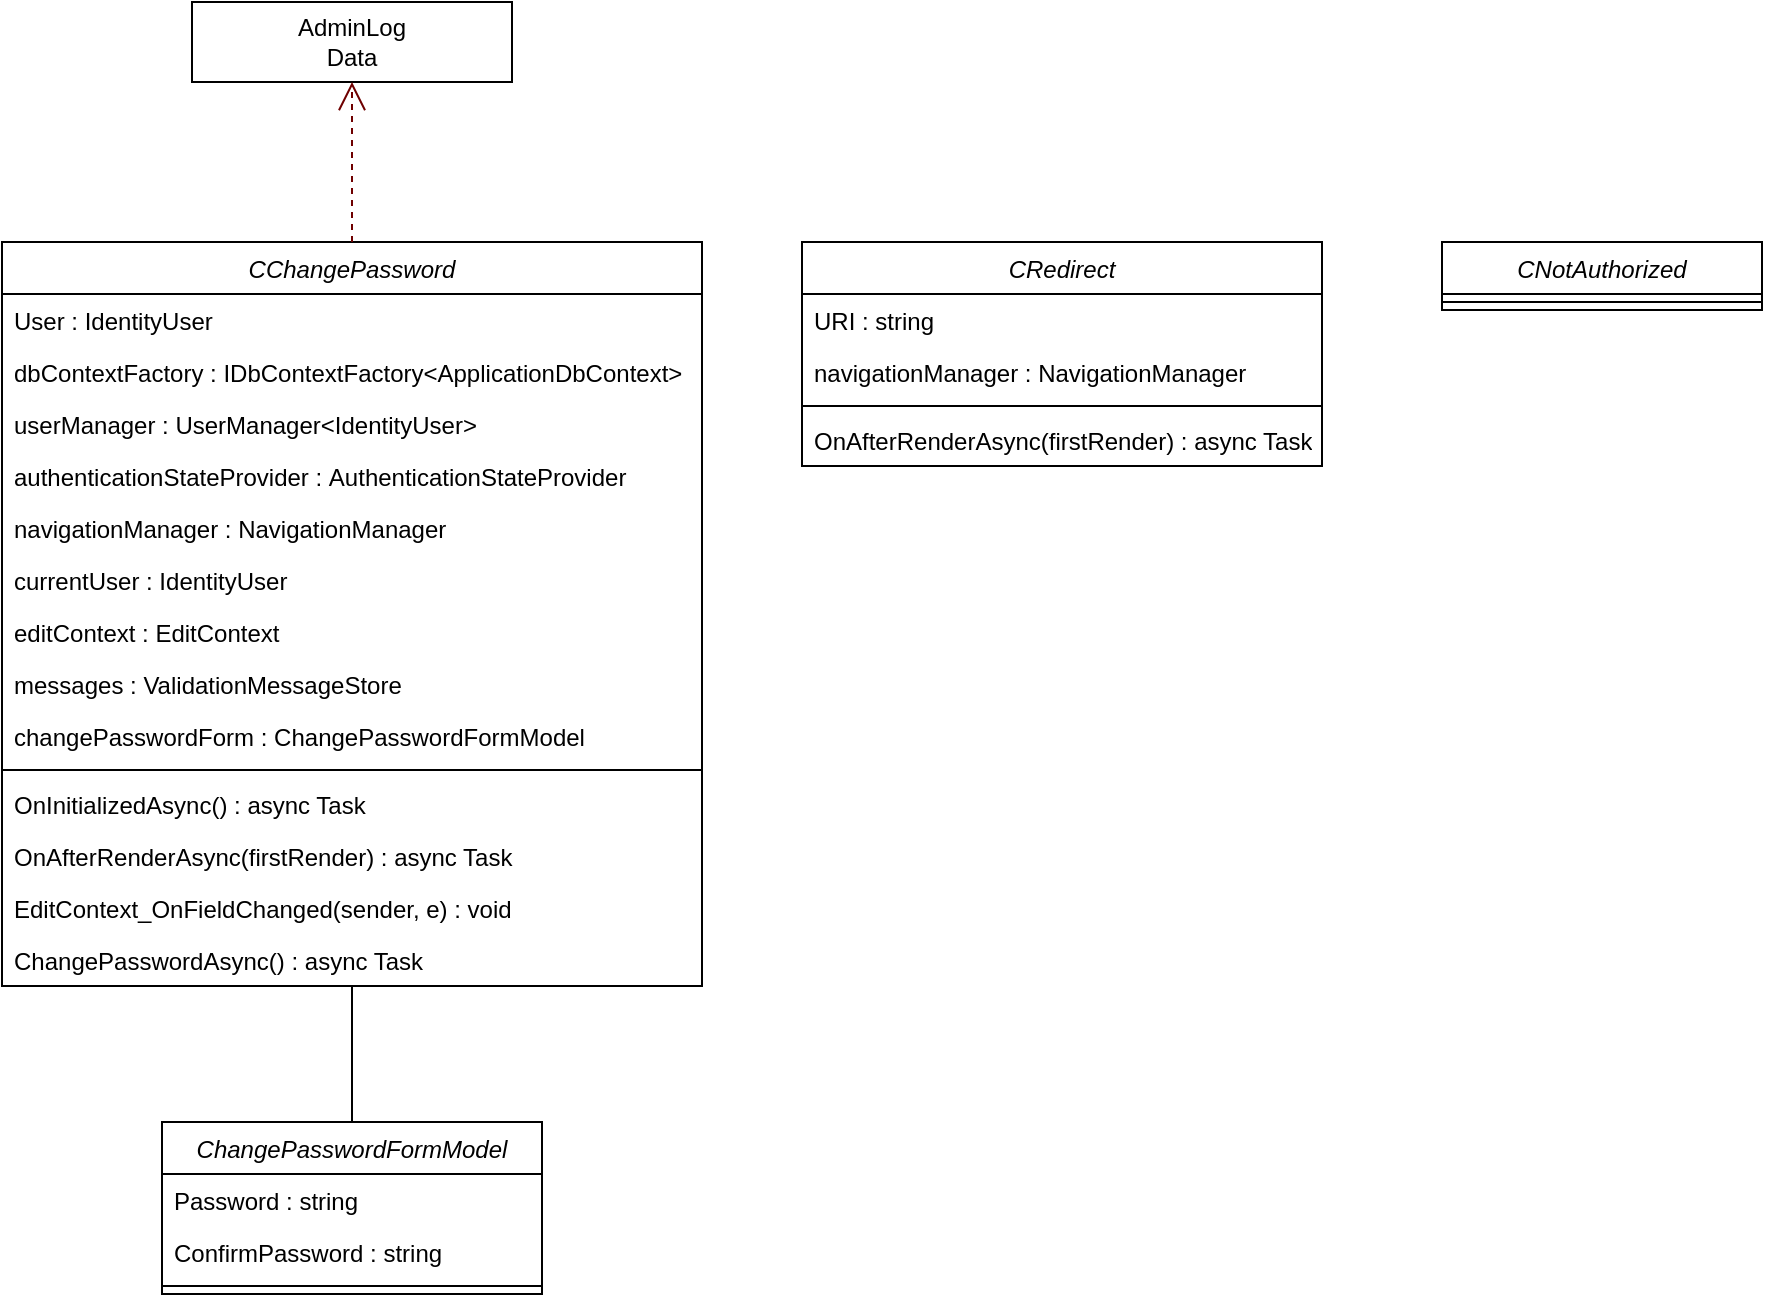 <mxfile version="21.2.8" type="device">
  <diagram id="C5RBs43oDa-KdzZeNtuy" name="Page-1">
    <mxGraphModel dx="1195" dy="1503" grid="1" gridSize="10" guides="1" tooltips="1" connect="1" arrows="1" fold="1" page="0" pageScale="1" pageWidth="827" pageHeight="1169" math="0" shadow="0">
      <root>
        <mxCell id="WIyWlLk6GJQsqaUBKTNV-0" />
        <mxCell id="WIyWlLk6GJQsqaUBKTNV-1" parent="WIyWlLk6GJQsqaUBKTNV-0" />
        <mxCell id="2neyvqzaNJ9I5CSoUsrj-0" style="edgeStyle=orthogonalEdgeStyle;rounded=0;orthogonalLoop=1;jettySize=auto;html=1;endArrow=none;endFill=0;" edge="1" parent="WIyWlLk6GJQsqaUBKTNV-1" source="4JOzpXRgD-WSpzneSLJ0-0" target="4JOzpXRgD-WSpzneSLJ0-7">
          <mxGeometry relative="1" as="geometry" />
        </mxCell>
        <mxCell id="4JOzpXRgD-WSpzneSLJ0-0" value="ChangePasswordFormModel" style="swimlane;fontStyle=2;align=center;verticalAlign=top;childLayout=stackLayout;horizontal=1;startSize=26;horizontalStack=0;resizeParent=1;resizeLast=0;collapsible=1;marginBottom=0;rounded=0;shadow=0;strokeWidth=1;" parent="WIyWlLk6GJQsqaUBKTNV-1" vertex="1">
          <mxGeometry x="440" y="-200" width="190" height="86" as="geometry">
            <mxRectangle x="230" y="140" width="160" height="26" as="alternateBounds" />
          </mxGeometry>
        </mxCell>
        <mxCell id="4JOzpXRgD-WSpzneSLJ0-1" value="Password : string" style="text;align=left;verticalAlign=top;spacingLeft=4;spacingRight=4;overflow=hidden;rotatable=0;points=[[0,0.5],[1,0.5]];portConstraint=eastwest;" parent="4JOzpXRgD-WSpzneSLJ0-0" vertex="1">
          <mxGeometry y="26" width="190" height="26" as="geometry" />
        </mxCell>
        <mxCell id="4JOzpXRgD-WSpzneSLJ0-2" value="ConfirmPassword : string" style="text;align=left;verticalAlign=top;spacingLeft=4;spacingRight=4;overflow=hidden;rotatable=0;points=[[0,0.5],[1,0.5]];portConstraint=eastwest;rounded=0;shadow=0;html=0;" parent="4JOzpXRgD-WSpzneSLJ0-0" vertex="1">
          <mxGeometry y="52" width="190" height="26" as="geometry" />
        </mxCell>
        <mxCell id="4JOzpXRgD-WSpzneSLJ0-4" value="" style="line;html=1;strokeWidth=1;align=left;verticalAlign=middle;spacingTop=-1;spacingLeft=3;spacingRight=3;rotatable=0;labelPosition=right;points=[];portConstraint=eastwest;" parent="4JOzpXRgD-WSpzneSLJ0-0" vertex="1">
          <mxGeometry y="78" width="190" height="8" as="geometry" />
        </mxCell>
        <mxCell id="4JOzpXRgD-WSpzneSLJ0-7" value="CChangePassword" style="swimlane;fontStyle=2;align=center;verticalAlign=top;childLayout=stackLayout;horizontal=1;startSize=26;horizontalStack=0;resizeParent=1;resizeLast=0;collapsible=1;marginBottom=0;rounded=0;shadow=0;strokeWidth=1;" parent="WIyWlLk6GJQsqaUBKTNV-1" vertex="1">
          <mxGeometry x="360" y="-640" width="350" height="372" as="geometry">
            <mxRectangle x="230" y="140" width="160" height="26" as="alternateBounds" />
          </mxGeometry>
        </mxCell>
        <mxCell id="4JOzpXRgD-WSpzneSLJ0-8" value="User : IdentityUser" style="text;align=left;verticalAlign=top;spacingLeft=4;spacingRight=4;overflow=hidden;rotatable=0;points=[[0,0.5],[1,0.5]];portConstraint=eastwest;" parent="4JOzpXRgD-WSpzneSLJ0-7" vertex="1">
          <mxGeometry y="26" width="350" height="26" as="geometry" />
        </mxCell>
        <mxCell id="4JOzpXRgD-WSpzneSLJ0-9" value="dbContextFactory : IDbContextFactory&lt;ApplicationDbContext&gt;" style="text;align=left;verticalAlign=top;spacingLeft=4;spacingRight=4;overflow=hidden;rotatable=0;points=[[0,0.5],[1,0.5]];portConstraint=eastwest;rounded=0;shadow=0;html=0;" parent="4JOzpXRgD-WSpzneSLJ0-7" vertex="1">
          <mxGeometry y="52" width="350" height="26" as="geometry" />
        </mxCell>
        <mxCell id="4JOzpXRgD-WSpzneSLJ0-10" value="userManager : UserManager&lt;IdentityUser&gt;" style="text;align=left;verticalAlign=top;spacingLeft=4;spacingRight=4;overflow=hidden;rotatable=0;points=[[0,0.5],[1,0.5]];portConstraint=eastwest;rounded=0;shadow=0;html=0;" parent="4JOzpXRgD-WSpzneSLJ0-7" vertex="1">
          <mxGeometry y="78" width="350" height="26" as="geometry" />
        </mxCell>
        <mxCell id="4JOzpXRgD-WSpzneSLJ0-19" value="authenticationStateProvider : AuthenticationStateProvider" style="text;align=left;verticalAlign=top;spacingLeft=4;spacingRight=4;overflow=hidden;rotatable=0;points=[[0,0.5],[1,0.5]];portConstraint=eastwest;rounded=0;shadow=0;html=0;" parent="4JOzpXRgD-WSpzneSLJ0-7" vertex="1">
          <mxGeometry y="104" width="350" height="26" as="geometry" />
        </mxCell>
        <mxCell id="4JOzpXRgD-WSpzneSLJ0-18" value="navigationManager : NavigationManager" style="text;align=left;verticalAlign=top;spacingLeft=4;spacingRight=4;overflow=hidden;rotatable=0;points=[[0,0.5],[1,0.5]];portConstraint=eastwest;rounded=0;shadow=0;html=0;" parent="4JOzpXRgD-WSpzneSLJ0-7" vertex="1">
          <mxGeometry y="130" width="350" height="26" as="geometry" />
        </mxCell>
        <mxCell id="4JOzpXRgD-WSpzneSLJ0-17" value="currentUser : IdentityUser" style="text;align=left;verticalAlign=top;spacingLeft=4;spacingRight=4;overflow=hidden;rotatable=0;points=[[0,0.5],[1,0.5]];portConstraint=eastwest;rounded=0;shadow=0;html=0;" parent="4JOzpXRgD-WSpzneSLJ0-7" vertex="1">
          <mxGeometry y="156" width="350" height="26" as="geometry" />
        </mxCell>
        <mxCell id="4JOzpXRgD-WSpzneSLJ0-16" value="editContext : EditContext" style="text;align=left;verticalAlign=top;spacingLeft=4;spacingRight=4;overflow=hidden;rotatable=0;points=[[0,0.5],[1,0.5]];portConstraint=eastwest;rounded=0;shadow=0;html=0;" parent="4JOzpXRgD-WSpzneSLJ0-7" vertex="1">
          <mxGeometry y="182" width="350" height="26" as="geometry" />
        </mxCell>
        <mxCell id="4JOzpXRgD-WSpzneSLJ0-15" value="messages : ValidationMessageStore" style="text;align=left;verticalAlign=top;spacingLeft=4;spacingRight=4;overflow=hidden;rotatable=0;points=[[0,0.5],[1,0.5]];portConstraint=eastwest;rounded=0;shadow=0;html=0;" parent="4JOzpXRgD-WSpzneSLJ0-7" vertex="1">
          <mxGeometry y="208" width="350" height="26" as="geometry" />
        </mxCell>
        <mxCell id="4JOzpXRgD-WSpzneSLJ0-14" value="changePasswordForm : ChangePasswordFormModel" style="text;align=left;verticalAlign=top;spacingLeft=4;spacingRight=4;overflow=hidden;rotatable=0;points=[[0,0.5],[1,0.5]];portConstraint=eastwest;rounded=0;shadow=0;html=0;" parent="4JOzpXRgD-WSpzneSLJ0-7" vertex="1">
          <mxGeometry y="234" width="350" height="26" as="geometry" />
        </mxCell>
        <mxCell id="4JOzpXRgD-WSpzneSLJ0-11" value="" style="line;html=1;strokeWidth=1;align=left;verticalAlign=middle;spacingTop=-1;spacingLeft=3;spacingRight=3;rotatable=0;labelPosition=right;points=[];portConstraint=eastwest;" parent="4JOzpXRgD-WSpzneSLJ0-7" vertex="1">
          <mxGeometry y="260" width="350" height="8" as="geometry" />
        </mxCell>
        <mxCell id="4JOzpXRgD-WSpzneSLJ0-12" value="OnInitializedAsync() : async Task" style="text;align=left;verticalAlign=top;spacingLeft=4;spacingRight=4;overflow=hidden;rotatable=0;points=[[0,0.5],[1,0.5]];portConstraint=eastwest;" parent="4JOzpXRgD-WSpzneSLJ0-7" vertex="1">
          <mxGeometry y="268" width="350" height="26" as="geometry" />
        </mxCell>
        <mxCell id="4JOzpXRgD-WSpzneSLJ0-13" value="OnAfterRenderAsync(firstRender) : async Task" style="text;align=left;verticalAlign=top;spacingLeft=4;spacingRight=4;overflow=hidden;rotatable=0;points=[[0,0.5],[1,0.5]];portConstraint=eastwest;" parent="4JOzpXRgD-WSpzneSLJ0-7" vertex="1">
          <mxGeometry y="294" width="350" height="26" as="geometry" />
        </mxCell>
        <mxCell id="4JOzpXRgD-WSpzneSLJ0-21" value="EditContext_OnFieldChanged(sender, e) : void" style="text;align=left;verticalAlign=top;spacingLeft=4;spacingRight=4;overflow=hidden;rotatable=0;points=[[0,0.5],[1,0.5]];portConstraint=eastwest;" parent="4JOzpXRgD-WSpzneSLJ0-7" vertex="1">
          <mxGeometry y="320" width="350" height="26" as="geometry" />
        </mxCell>
        <mxCell id="4JOzpXRgD-WSpzneSLJ0-20" value="ChangePasswordAsync() : async Task" style="text;align=left;verticalAlign=top;spacingLeft=4;spacingRight=4;overflow=hidden;rotatable=0;points=[[0,0.5],[1,0.5]];portConstraint=eastwest;" parent="4JOzpXRgD-WSpzneSLJ0-7" vertex="1">
          <mxGeometry y="346" width="350" height="26" as="geometry" />
        </mxCell>
        <mxCell id="4JOzpXRgD-WSpzneSLJ0-22" value="CNotAuthorized" style="swimlane;fontStyle=2;align=center;verticalAlign=top;childLayout=stackLayout;horizontal=1;startSize=26;horizontalStack=0;resizeParent=1;resizeLast=0;collapsible=1;marginBottom=0;rounded=0;shadow=0;strokeWidth=1;" parent="WIyWlLk6GJQsqaUBKTNV-1" vertex="1">
          <mxGeometry x="1080" y="-640" width="160" height="34" as="geometry">
            <mxRectangle x="230" y="140" width="160" height="26" as="alternateBounds" />
          </mxGeometry>
        </mxCell>
        <mxCell id="4JOzpXRgD-WSpzneSLJ0-26" value="" style="line;html=1;strokeWidth=1;align=left;verticalAlign=middle;spacingTop=-1;spacingLeft=3;spacingRight=3;rotatable=0;labelPosition=right;points=[];portConstraint=eastwest;" parent="4JOzpXRgD-WSpzneSLJ0-22" vertex="1">
          <mxGeometry y="26" width="160" height="8" as="geometry" />
        </mxCell>
        <mxCell id="4JOzpXRgD-WSpzneSLJ0-29" value="CRedirect" style="swimlane;fontStyle=2;align=center;verticalAlign=top;childLayout=stackLayout;horizontal=1;startSize=26;horizontalStack=0;resizeParent=1;resizeLast=0;collapsible=1;marginBottom=0;rounded=0;shadow=0;strokeWidth=1;" parent="WIyWlLk6GJQsqaUBKTNV-1" vertex="1">
          <mxGeometry x="760" y="-640" width="260" height="112" as="geometry">
            <mxRectangle x="230" y="140" width="160" height="26" as="alternateBounds" />
          </mxGeometry>
        </mxCell>
        <mxCell id="4JOzpXRgD-WSpzneSLJ0-30" value="URI : string" style="text;align=left;verticalAlign=top;spacingLeft=4;spacingRight=4;overflow=hidden;rotatable=0;points=[[0,0.5],[1,0.5]];portConstraint=eastwest;" parent="4JOzpXRgD-WSpzneSLJ0-29" vertex="1">
          <mxGeometry y="26" width="260" height="26" as="geometry" />
        </mxCell>
        <mxCell id="4JOzpXRgD-WSpzneSLJ0-31" value="navigationManager : NavigationManager" style="text;align=left;verticalAlign=top;spacingLeft=4;spacingRight=4;overflow=hidden;rotatable=0;points=[[0,0.5],[1,0.5]];portConstraint=eastwest;rounded=0;shadow=0;html=0;" parent="4JOzpXRgD-WSpzneSLJ0-29" vertex="1">
          <mxGeometry y="52" width="260" height="26" as="geometry" />
        </mxCell>
        <mxCell id="4JOzpXRgD-WSpzneSLJ0-33" value="" style="line;html=1;strokeWidth=1;align=left;verticalAlign=middle;spacingTop=-1;spacingLeft=3;spacingRight=3;rotatable=0;labelPosition=right;points=[];portConstraint=eastwest;" parent="4JOzpXRgD-WSpzneSLJ0-29" vertex="1">
          <mxGeometry y="78" width="260" height="8" as="geometry" />
        </mxCell>
        <mxCell id="4JOzpXRgD-WSpzneSLJ0-34" value="OnAfterRenderAsync(firstRender) : async Task" style="text;align=left;verticalAlign=top;spacingLeft=4;spacingRight=4;overflow=hidden;rotatable=0;points=[[0,0.5],[1,0.5]];portConstraint=eastwest;" parent="4JOzpXRgD-WSpzneSLJ0-29" vertex="1">
          <mxGeometry y="86" width="260" height="26" as="geometry" />
        </mxCell>
        <mxCell id="2neyvqzaNJ9I5CSoUsrj-1" value="AdminLog&lt;br&gt;Data" style="rounded=0;whiteSpace=wrap;html=1;" vertex="1" parent="WIyWlLk6GJQsqaUBKTNV-1">
          <mxGeometry x="455" y="-760" width="160" height="40" as="geometry" />
        </mxCell>
        <mxCell id="2neyvqzaNJ9I5CSoUsrj-2" value="Use" style="endArrow=open;endSize=12;dashed=1;html=1;rounded=0;fontColor=none;noLabel=1;endFill=0;fillColor=#a20025;strokeColor=#6F0000;exitX=0.5;exitY=0;exitDx=0;exitDy=0;" edge="1" parent="WIyWlLk6GJQsqaUBKTNV-1" source="4JOzpXRgD-WSpzneSLJ0-7" target="2neyvqzaNJ9I5CSoUsrj-1">
          <mxGeometry width="160" relative="1" as="geometry">
            <mxPoint x="1184" y="-1760" as="sourcePoint" />
            <mxPoint x="1165" y="-1840" as="targetPoint" />
          </mxGeometry>
        </mxCell>
      </root>
    </mxGraphModel>
  </diagram>
</mxfile>
